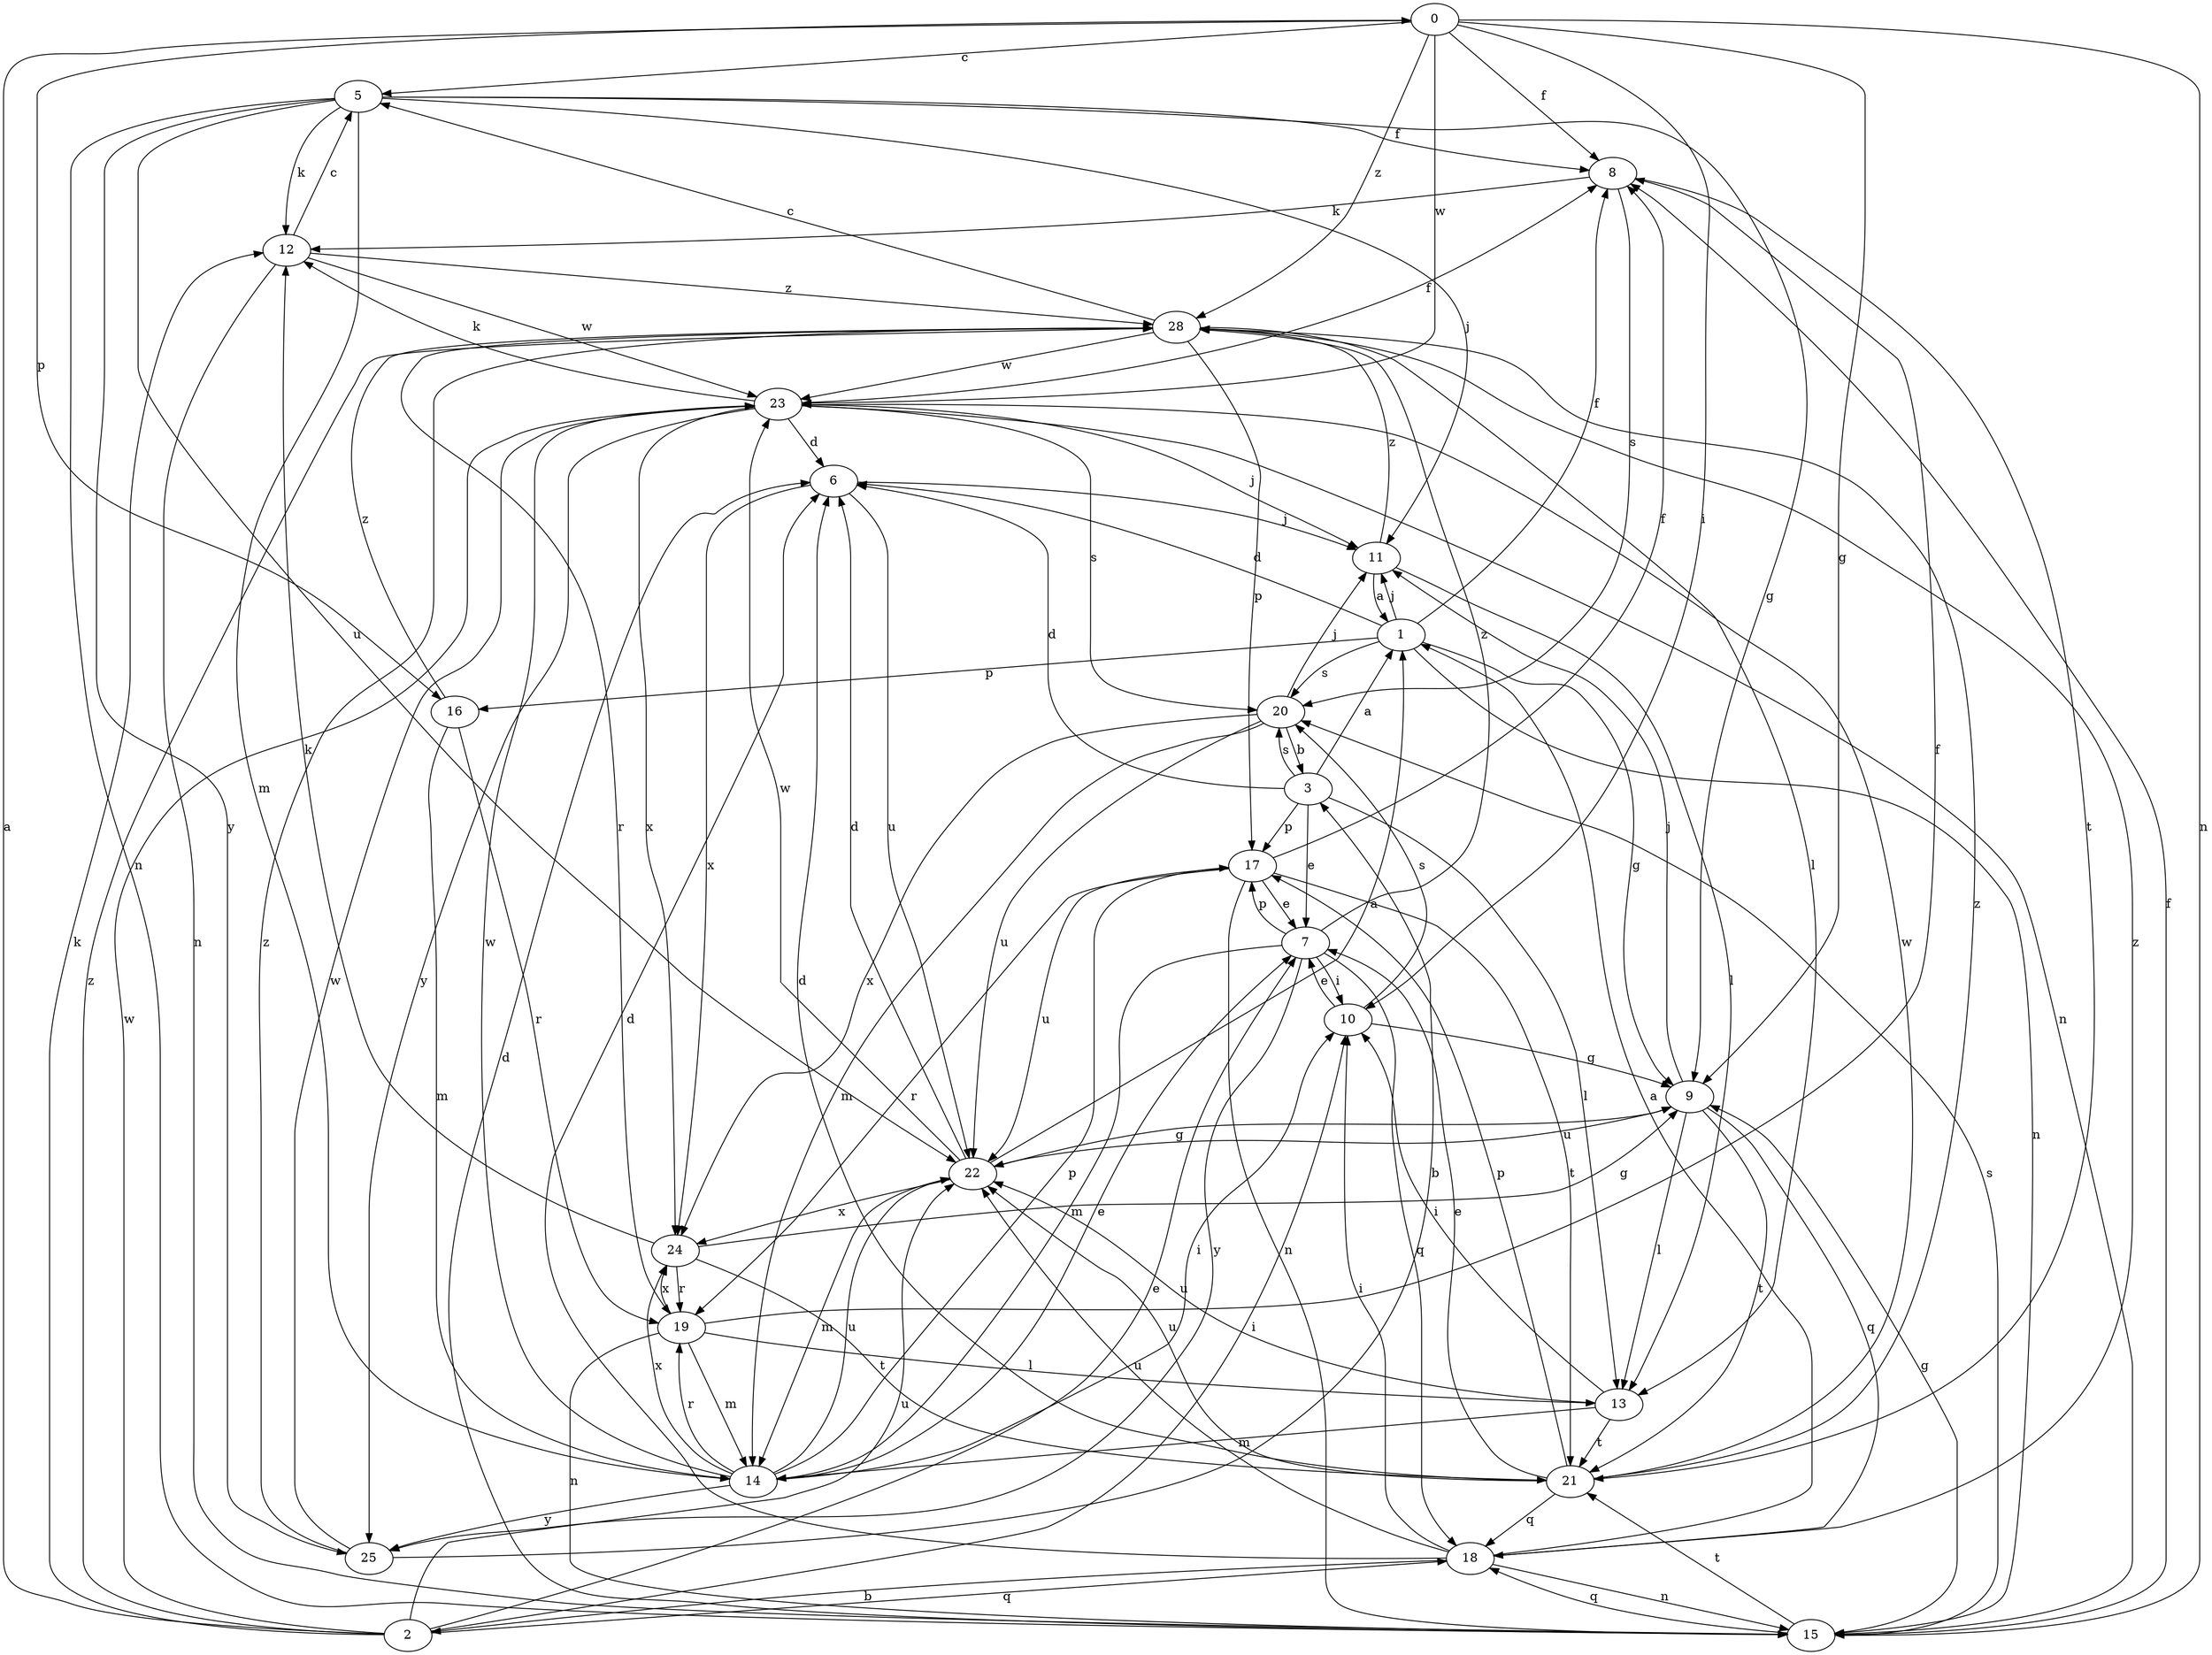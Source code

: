 strict digraph  {
0;
1;
2;
3;
5;
6;
7;
8;
9;
10;
11;
12;
13;
14;
15;
16;
17;
18;
19;
20;
21;
22;
23;
24;
25;
28;
0 -> 5  [label=c];
0 -> 8  [label=f];
0 -> 9  [label=g];
0 -> 10  [label=i];
0 -> 15  [label=n];
0 -> 16  [label=p];
0 -> 23  [label=w];
0 -> 28  [label=z];
1 -> 6  [label=d];
1 -> 8  [label=f];
1 -> 9  [label=g];
1 -> 11  [label=j];
1 -> 15  [label=n];
1 -> 16  [label=p];
1 -> 20  [label=s];
2 -> 0  [label=a];
2 -> 7  [label=e];
2 -> 10  [label=i];
2 -> 12  [label=k];
2 -> 18  [label=q];
2 -> 22  [label=u];
2 -> 23  [label=w];
2 -> 28  [label=z];
3 -> 1  [label=a];
3 -> 6  [label=d];
3 -> 7  [label=e];
3 -> 13  [label=l];
3 -> 17  [label=p];
3 -> 20  [label=s];
5 -> 8  [label=f];
5 -> 9  [label=g];
5 -> 11  [label=j];
5 -> 12  [label=k];
5 -> 14  [label=m];
5 -> 15  [label=n];
5 -> 22  [label=u];
5 -> 25  [label=y];
6 -> 11  [label=j];
6 -> 22  [label=u];
6 -> 24  [label=x];
7 -> 10  [label=i];
7 -> 14  [label=m];
7 -> 17  [label=p];
7 -> 18  [label=q];
7 -> 25  [label=y];
7 -> 28  [label=z];
8 -> 12  [label=k];
8 -> 20  [label=s];
8 -> 21  [label=t];
9 -> 11  [label=j];
9 -> 13  [label=l];
9 -> 18  [label=q];
9 -> 21  [label=t];
9 -> 22  [label=u];
10 -> 7  [label=e];
10 -> 9  [label=g];
10 -> 20  [label=s];
11 -> 1  [label=a];
11 -> 13  [label=l];
11 -> 28  [label=z];
12 -> 5  [label=c];
12 -> 15  [label=n];
12 -> 23  [label=w];
12 -> 28  [label=z];
13 -> 10  [label=i];
13 -> 14  [label=m];
13 -> 21  [label=t];
13 -> 22  [label=u];
14 -> 7  [label=e];
14 -> 10  [label=i];
14 -> 17  [label=p];
14 -> 19  [label=r];
14 -> 22  [label=u];
14 -> 23  [label=w];
14 -> 24  [label=x];
14 -> 25  [label=y];
15 -> 6  [label=d];
15 -> 8  [label=f];
15 -> 9  [label=g];
15 -> 18  [label=q];
15 -> 20  [label=s];
15 -> 21  [label=t];
16 -> 14  [label=m];
16 -> 19  [label=r];
16 -> 28  [label=z];
17 -> 7  [label=e];
17 -> 8  [label=f];
17 -> 15  [label=n];
17 -> 19  [label=r];
17 -> 21  [label=t];
17 -> 22  [label=u];
18 -> 1  [label=a];
18 -> 2  [label=b];
18 -> 6  [label=d];
18 -> 10  [label=i];
18 -> 15  [label=n];
18 -> 22  [label=u];
18 -> 28  [label=z];
19 -> 8  [label=f];
19 -> 13  [label=l];
19 -> 14  [label=m];
19 -> 15  [label=n];
19 -> 24  [label=x];
20 -> 3  [label=b];
20 -> 11  [label=j];
20 -> 14  [label=m];
20 -> 22  [label=u];
20 -> 24  [label=x];
21 -> 6  [label=d];
21 -> 7  [label=e];
21 -> 17  [label=p];
21 -> 18  [label=q];
21 -> 22  [label=u];
21 -> 23  [label=w];
21 -> 28  [label=z];
22 -> 1  [label=a];
22 -> 6  [label=d];
22 -> 9  [label=g];
22 -> 14  [label=m];
22 -> 23  [label=w];
22 -> 24  [label=x];
23 -> 6  [label=d];
23 -> 8  [label=f];
23 -> 11  [label=j];
23 -> 12  [label=k];
23 -> 15  [label=n];
23 -> 20  [label=s];
23 -> 24  [label=x];
23 -> 25  [label=y];
24 -> 9  [label=g];
24 -> 12  [label=k];
24 -> 19  [label=r];
24 -> 21  [label=t];
25 -> 3  [label=b];
25 -> 23  [label=w];
25 -> 28  [label=z];
28 -> 5  [label=c];
28 -> 13  [label=l];
28 -> 17  [label=p];
28 -> 19  [label=r];
28 -> 23  [label=w];
}
